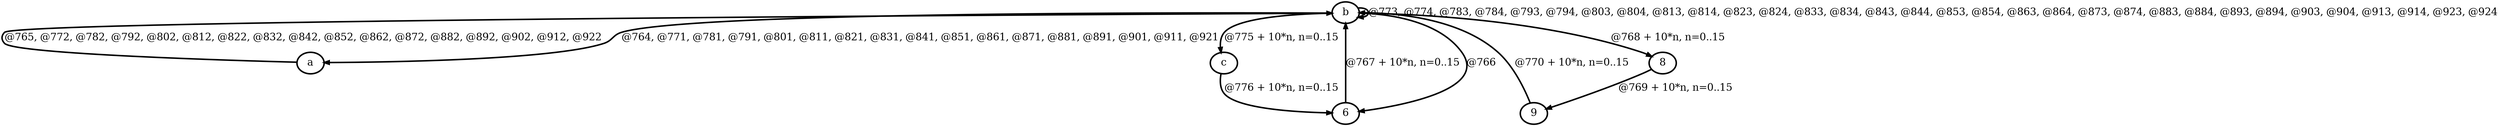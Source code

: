 digraph G {
        node [style=rounded, penwidth=3, fontsize=20, shape=oval];
        "b" -> "a" [label="@764, @771, @781, @791, @801, @811, @821, @831, @841, @851, @861, @871, @881, @891, @901, @911, @921", color=black,arrowsize=1,style=bold,penwidth=3,fontsize=20];
"a" -> "b" [label="@765, @772, @782, @792, @802, @812, @822, @832, @842, @852, @862, @872, @882, @892, @902, @912, @922", color=black,arrowsize=1,style=bold,penwidth=3,fontsize=20];
"b" -> "6" [label="@766", color=black,arrowsize=1,style=bold,penwidth=3,fontsize=20];
"6" -> "b" [label="@767 + 10*n, n=0..15", color=black,arrowsize=1,style=bold,penwidth=3,fontsize=20];
"b" -> "8" [label="@768 + 10*n, n=0..15", color=black,arrowsize=1,style=bold,penwidth=3,fontsize=20];
"8" -> "9" [label="@769 + 10*n, n=0..15", color=black,arrowsize=1,style=bold,penwidth=3,fontsize=20];
"9" -> "b" [label="@770 + 10*n, n=0..15", color=black,arrowsize=1,style=bold,penwidth=3,fontsize=20];
"b" -> "b" [label="@773, @774, @783, @784, @793, @794, @803, @804, @813, @814, @823, @824, @833, @834, @843, @844, @853, @854, @863, @864, @873, @874, @883, @884, @893, @894, @903, @904, @913, @914, @923, @924", color=black,arrowsize=1,style=bold,penwidth=3,fontsize=20];
"b" -> "c" [label="@775 + 10*n, n=0..15", color=black,arrowsize=1,style=bold,penwidth=3,fontsize=20];
"c" -> "6" [label="@776 + 10*n, n=0..15", color=black,arrowsize=1,style=bold,penwidth=3,fontsize=20];
}
